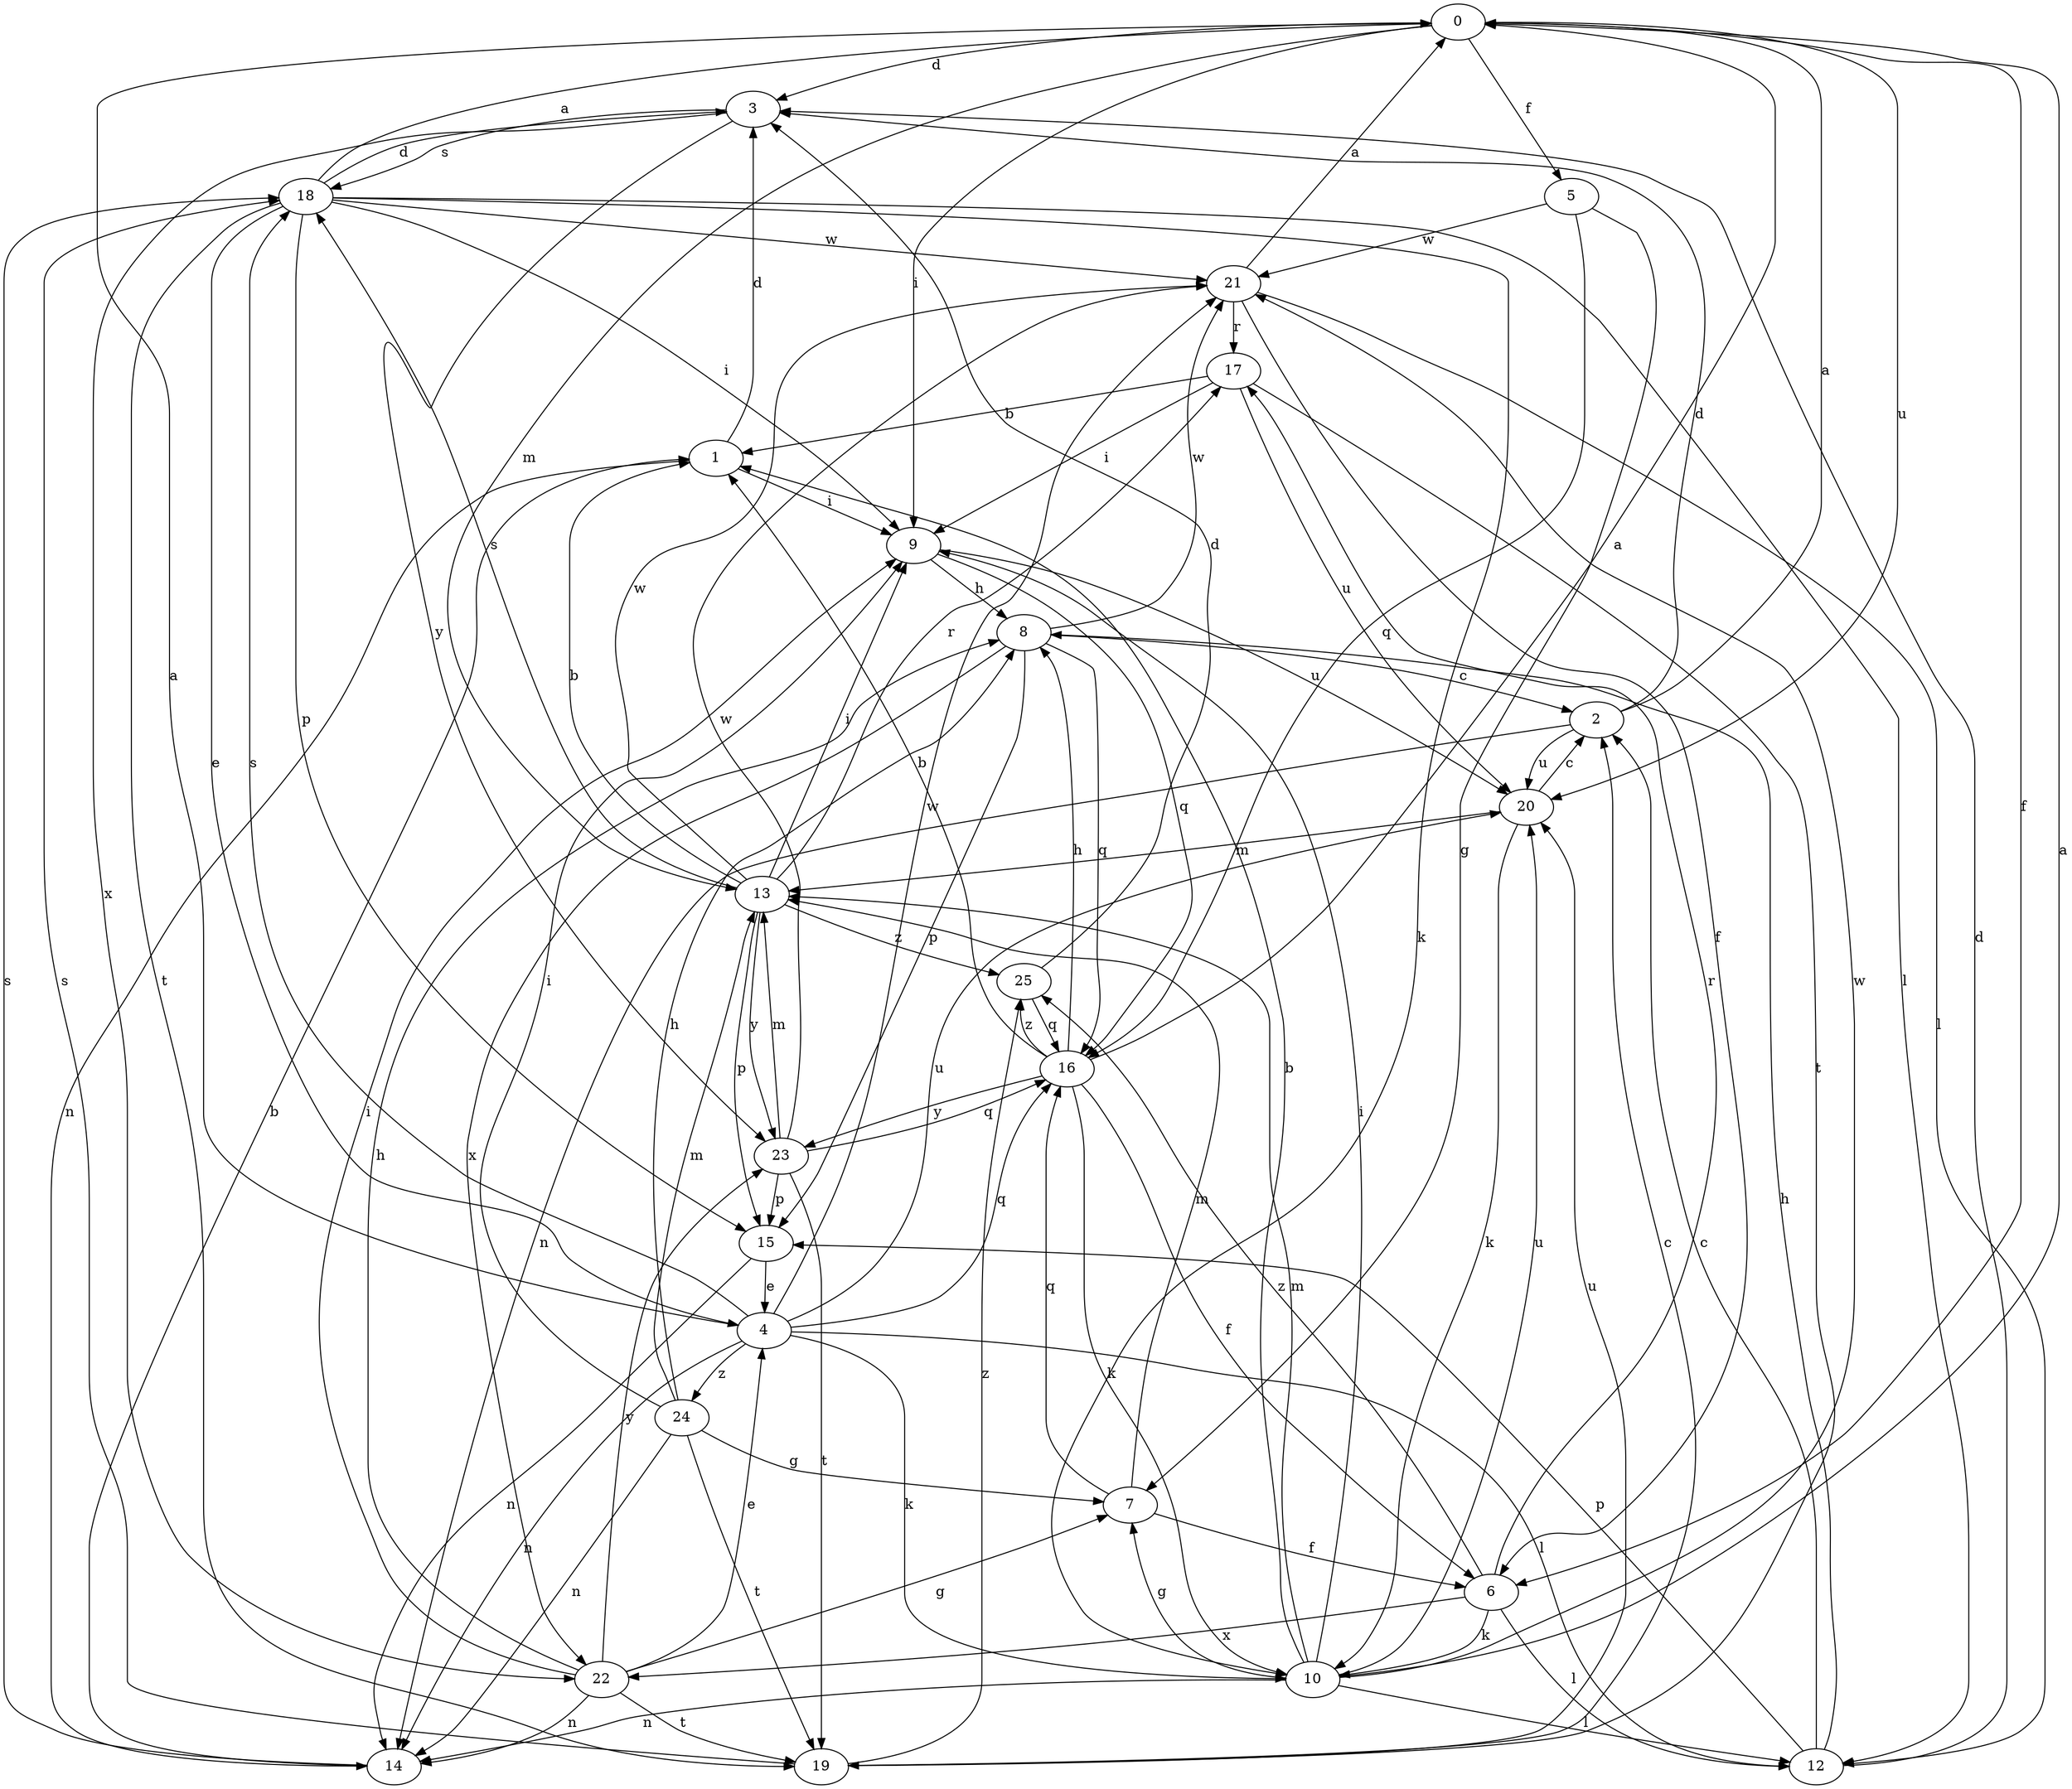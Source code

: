 strict digraph  {
0;
1;
2;
3;
4;
5;
6;
7;
8;
9;
10;
12;
13;
14;
15;
16;
17;
18;
19;
20;
21;
22;
23;
24;
25;
0 -> 3  [label=d];
0 -> 5  [label=f];
0 -> 6  [label=f];
0 -> 9  [label=i];
0 -> 13  [label=m];
0 -> 20  [label=u];
1 -> 3  [label=d];
1 -> 9  [label=i];
1 -> 14  [label=n];
2 -> 0  [label=a];
2 -> 3  [label=d];
2 -> 14  [label=n];
2 -> 20  [label=u];
3 -> 18  [label=s];
3 -> 22  [label=x];
3 -> 23  [label=y];
4 -> 0  [label=a];
4 -> 10  [label=k];
4 -> 12  [label=l];
4 -> 14  [label=n];
4 -> 16  [label=q];
4 -> 18  [label=s];
4 -> 20  [label=u];
4 -> 21  [label=w];
4 -> 24  [label=z];
5 -> 7  [label=g];
5 -> 16  [label=q];
5 -> 21  [label=w];
6 -> 10  [label=k];
6 -> 12  [label=l];
6 -> 17  [label=r];
6 -> 22  [label=x];
6 -> 25  [label=z];
7 -> 6  [label=f];
7 -> 13  [label=m];
7 -> 16  [label=q];
8 -> 2  [label=c];
8 -> 15  [label=p];
8 -> 16  [label=q];
8 -> 21  [label=w];
8 -> 22  [label=x];
9 -> 8  [label=h];
9 -> 16  [label=q];
9 -> 20  [label=u];
10 -> 0  [label=a];
10 -> 1  [label=b];
10 -> 7  [label=g];
10 -> 9  [label=i];
10 -> 12  [label=l];
10 -> 13  [label=m];
10 -> 14  [label=n];
10 -> 20  [label=u];
10 -> 21  [label=w];
12 -> 2  [label=c];
12 -> 3  [label=d];
12 -> 8  [label=h];
12 -> 15  [label=p];
13 -> 1  [label=b];
13 -> 9  [label=i];
13 -> 15  [label=p];
13 -> 17  [label=r];
13 -> 18  [label=s];
13 -> 21  [label=w];
13 -> 23  [label=y];
13 -> 25  [label=z];
14 -> 1  [label=b];
14 -> 18  [label=s];
15 -> 4  [label=e];
15 -> 14  [label=n];
16 -> 0  [label=a];
16 -> 1  [label=b];
16 -> 6  [label=f];
16 -> 8  [label=h];
16 -> 10  [label=k];
16 -> 23  [label=y];
16 -> 25  [label=z];
17 -> 1  [label=b];
17 -> 9  [label=i];
17 -> 19  [label=t];
17 -> 20  [label=u];
18 -> 0  [label=a];
18 -> 3  [label=d];
18 -> 4  [label=e];
18 -> 9  [label=i];
18 -> 10  [label=k];
18 -> 12  [label=l];
18 -> 15  [label=p];
18 -> 19  [label=t];
18 -> 21  [label=w];
19 -> 2  [label=c];
19 -> 18  [label=s];
19 -> 20  [label=u];
19 -> 25  [label=z];
20 -> 2  [label=c];
20 -> 10  [label=k];
20 -> 13  [label=m];
21 -> 0  [label=a];
21 -> 6  [label=f];
21 -> 12  [label=l];
21 -> 17  [label=r];
22 -> 4  [label=e];
22 -> 7  [label=g];
22 -> 8  [label=h];
22 -> 9  [label=i];
22 -> 14  [label=n];
22 -> 19  [label=t];
22 -> 23  [label=y];
23 -> 13  [label=m];
23 -> 15  [label=p];
23 -> 16  [label=q];
23 -> 19  [label=t];
23 -> 21  [label=w];
24 -> 7  [label=g];
24 -> 8  [label=h];
24 -> 9  [label=i];
24 -> 13  [label=m];
24 -> 14  [label=n];
24 -> 19  [label=t];
25 -> 3  [label=d];
25 -> 16  [label=q];
}
